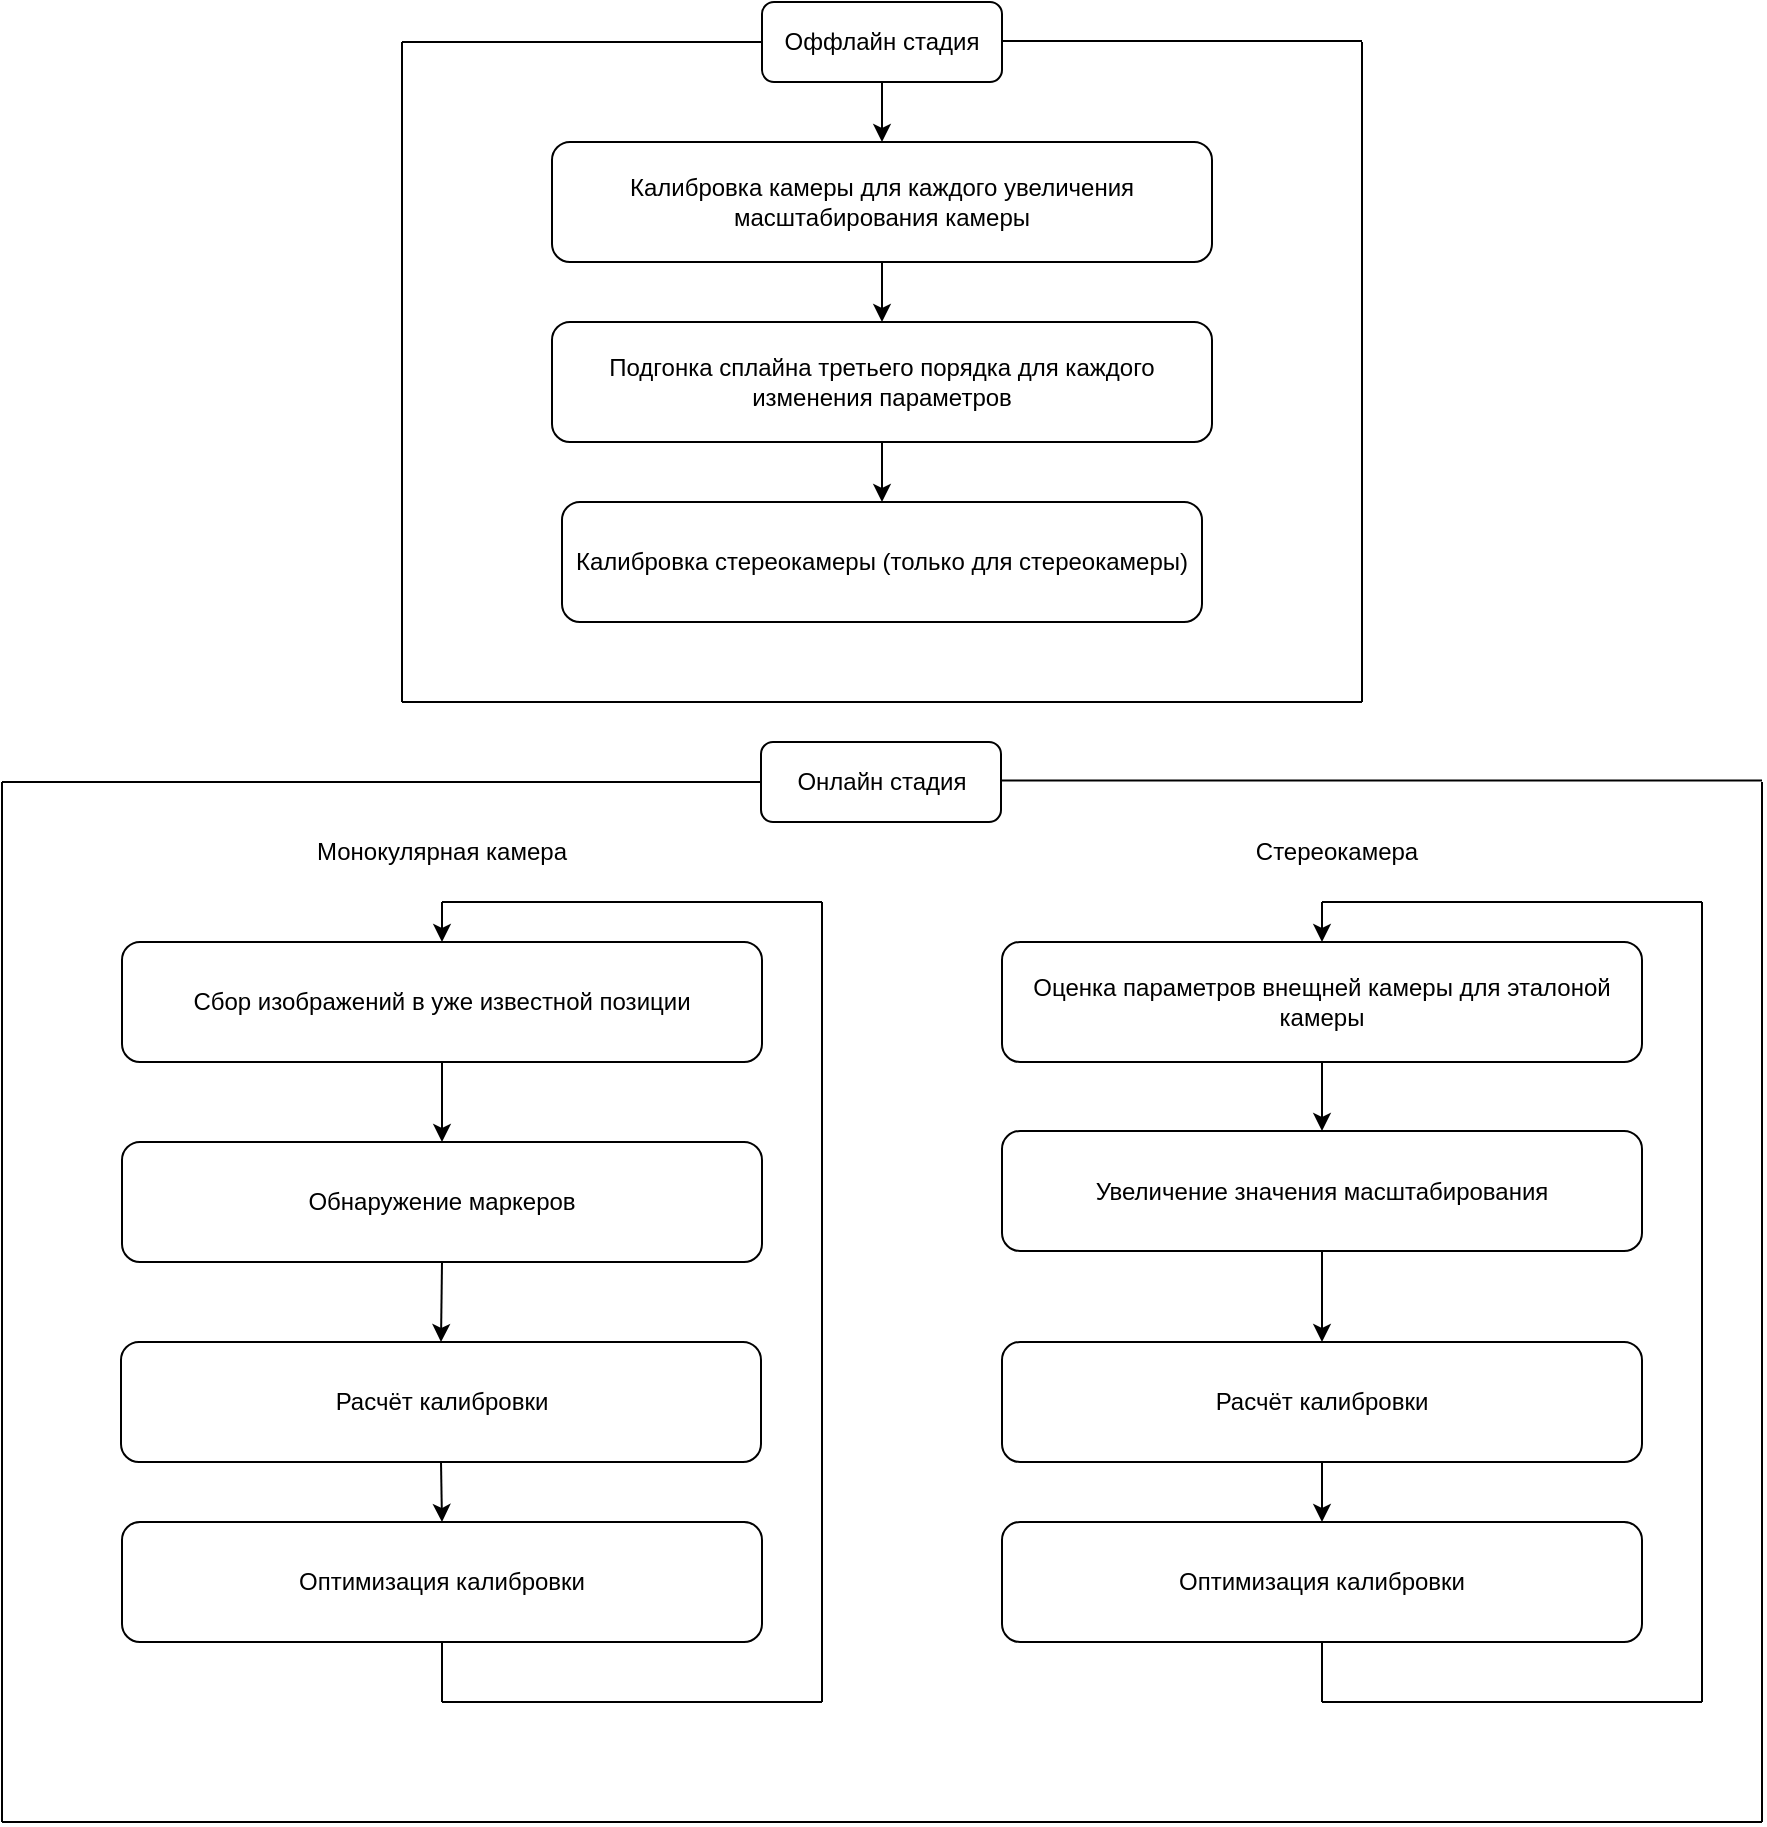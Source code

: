<mxfile version="15.8.7" type="device"><diagram id="-pSo0t54D-RCLr62ONU9" name="Страница 1"><mxGraphModel dx="2331" dy="764" grid="1" gridSize="10" guides="1" tooltips="1" connect="1" arrows="1" fold="1" page="1" pageScale="1" pageWidth="827" pageHeight="1169" math="0" shadow="0"><root><mxCell id="0"/><mxCell id="1" parent="0"/><mxCell id="X_8VzjYymk3M0qDkR9ri-1" value="Оффлайн стадия" style="rounded=1;whiteSpace=wrap;html=1;" vertex="1" parent="1"><mxGeometry x="300" y="10" width="120" height="40" as="geometry"/></mxCell><mxCell id="X_8VzjYymk3M0qDkR9ri-2" value="Калибровка камеры для каждого увеличения масштабирования камеры" style="rounded=1;whiteSpace=wrap;html=1;" vertex="1" parent="1"><mxGeometry x="195" y="80" width="330" height="60" as="geometry"/></mxCell><mxCell id="X_8VzjYymk3M0qDkR9ri-3" value="Подгонка сплайна третьего порядка для каждого изменения параметров" style="rounded=1;whiteSpace=wrap;html=1;" vertex="1" parent="1"><mxGeometry x="195" y="170" width="330" height="60" as="geometry"/></mxCell><mxCell id="X_8VzjYymk3M0qDkR9ri-4" value="Калибровка стереокамеры (только для стереокамеры)" style="rounded=1;whiteSpace=wrap;html=1;" vertex="1" parent="1"><mxGeometry x="200" y="260" width="320" height="60" as="geometry"/></mxCell><mxCell id="X_8VzjYymk3M0qDkR9ri-5" value="" style="endArrow=classic;html=1;rounded=0;exitX=0.5;exitY=1;exitDx=0;exitDy=0;entryX=0.5;entryY=0;entryDx=0;entryDy=0;" edge="1" parent="1" source="X_8VzjYymk3M0qDkR9ri-1" target="X_8VzjYymk3M0qDkR9ri-2"><mxGeometry width="50" height="50" relative="1" as="geometry"><mxPoint x="630" y="140" as="sourcePoint"/><mxPoint x="680" y="90" as="targetPoint"/></mxGeometry></mxCell><mxCell id="X_8VzjYymk3M0qDkR9ri-6" value="" style="endArrow=classic;html=1;rounded=0;exitX=0.5;exitY=1;exitDx=0;exitDy=0;entryX=0.5;entryY=0;entryDx=0;entryDy=0;" edge="1" parent="1" source="X_8VzjYymk3M0qDkR9ri-2" target="X_8VzjYymk3M0qDkR9ri-3"><mxGeometry width="50" height="50" relative="1" as="geometry"><mxPoint x="680" y="220" as="sourcePoint"/><mxPoint x="730" y="170" as="targetPoint"/></mxGeometry></mxCell><mxCell id="X_8VzjYymk3M0qDkR9ri-7" value="" style="endArrow=classic;html=1;rounded=0;exitX=0.5;exitY=1;exitDx=0;exitDy=0;entryX=0.5;entryY=0;entryDx=0;entryDy=0;" edge="1" parent="1" source="X_8VzjYymk3M0qDkR9ri-3" target="X_8VzjYymk3M0qDkR9ri-4"><mxGeometry width="50" height="50" relative="1" as="geometry"><mxPoint x="640" y="290" as="sourcePoint"/><mxPoint x="690" y="240" as="targetPoint"/></mxGeometry></mxCell><mxCell id="X_8VzjYymk3M0qDkR9ri-8" value="" style="endArrow=none;html=1;rounded=0;entryX=0;entryY=0.5;entryDx=0;entryDy=0;" edge="1" parent="1" target="X_8VzjYymk3M0qDkR9ri-1"><mxGeometry width="50" height="50" relative="1" as="geometry"><mxPoint x="120" y="30" as="sourcePoint"/><mxPoint x="100" y="40" as="targetPoint"/></mxGeometry></mxCell><mxCell id="X_8VzjYymk3M0qDkR9ri-9" value="" style="endArrow=none;html=1;rounded=0;" edge="1" parent="1"><mxGeometry width="50" height="50" relative="1" as="geometry"><mxPoint x="120" y="360" as="sourcePoint"/><mxPoint x="120" y="30" as="targetPoint"/></mxGeometry></mxCell><mxCell id="X_8VzjYymk3M0qDkR9ri-11" value="" style="endArrow=none;html=1;rounded=0;entryX=0;entryY=0.5;entryDx=0;entryDy=0;" edge="1" parent="1"><mxGeometry width="50" height="50" relative="1" as="geometry"><mxPoint x="420" y="29.5" as="sourcePoint"/><mxPoint x="600" y="29.5" as="targetPoint"/></mxGeometry></mxCell><mxCell id="X_8VzjYymk3M0qDkR9ri-13" value="" style="endArrow=none;html=1;rounded=0;" edge="1" parent="1"><mxGeometry width="50" height="50" relative="1" as="geometry"><mxPoint x="600" y="360" as="sourcePoint"/><mxPoint x="600" y="30" as="targetPoint"/></mxGeometry></mxCell><mxCell id="X_8VzjYymk3M0qDkR9ri-14" value="" style="endArrow=none;html=1;rounded=0;" edge="1" parent="1"><mxGeometry width="50" height="50" relative="1" as="geometry"><mxPoint x="120" y="360" as="sourcePoint"/><mxPoint x="600" y="360" as="targetPoint"/></mxGeometry></mxCell><mxCell id="X_8VzjYymk3M0qDkR9ri-15" value="Онлайн стадия" style="rounded=1;whiteSpace=wrap;html=1;" vertex="1" parent="1"><mxGeometry x="299.5" y="380" width="120" height="40" as="geometry"/></mxCell><mxCell id="X_8VzjYymk3M0qDkR9ri-22" value="" style="endArrow=none;html=1;rounded=0;entryX=0;entryY=0.5;entryDx=0;entryDy=0;" edge="1" parent="1" target="X_8VzjYymk3M0qDkR9ri-15"><mxGeometry width="50" height="50" relative="1" as="geometry"><mxPoint x="119.5" y="400" as="sourcePoint"/><mxPoint x="99.5" y="410" as="targetPoint"/></mxGeometry></mxCell><mxCell id="X_8VzjYymk3M0qDkR9ri-27" value="Сбор изображений в уже известной позиции" style="rounded=1;whiteSpace=wrap;html=1;" vertex="1" parent="1"><mxGeometry x="-20" y="480" width="320" height="60" as="geometry"/></mxCell><mxCell id="X_8VzjYymk3M0qDkR9ri-28" value="Обнаружение маркеров" style="rounded=1;whiteSpace=wrap;html=1;" vertex="1" parent="1"><mxGeometry x="-20" y="580" width="320" height="60" as="geometry"/></mxCell><mxCell id="X_8VzjYymk3M0qDkR9ri-29" value="Расчёт калибровки" style="rounded=1;whiteSpace=wrap;html=1;" vertex="1" parent="1"><mxGeometry x="-20.5" y="680" width="320" height="60" as="geometry"/></mxCell><mxCell id="X_8VzjYymk3M0qDkR9ri-30" value="Оптимизация калибровки" style="rounded=1;whiteSpace=wrap;html=1;" vertex="1" parent="1"><mxGeometry x="-20" y="770" width="320" height="60" as="geometry"/></mxCell><mxCell id="X_8VzjYymk3M0qDkR9ri-31" value="Оценка параметров внещней камеры для эталоной камеры" style="rounded=1;whiteSpace=wrap;html=1;" vertex="1" parent="1"><mxGeometry x="420" y="480" width="320" height="60" as="geometry"/></mxCell><mxCell id="X_8VzjYymk3M0qDkR9ri-32" value="Увеличение значения масштабирования" style="rounded=1;whiteSpace=wrap;html=1;" vertex="1" parent="1"><mxGeometry x="420" y="574.5" width="320" height="60" as="geometry"/></mxCell><mxCell id="X_8VzjYymk3M0qDkR9ri-33" value="Расчёт калибровки" style="rounded=1;whiteSpace=wrap;html=1;" vertex="1" parent="1"><mxGeometry x="420" y="680" width="320" height="60" as="geometry"/></mxCell><mxCell id="X_8VzjYymk3M0qDkR9ri-34" value="Оптимизация калибровки" style="rounded=1;whiteSpace=wrap;html=1;" vertex="1" parent="1"><mxGeometry x="420" y="770" width="320" height="60" as="geometry"/></mxCell><mxCell id="X_8VzjYymk3M0qDkR9ri-35" value="Монокулярная камера" style="text;html=1;strokeColor=none;fillColor=none;align=center;verticalAlign=middle;whiteSpace=wrap;rounded=0;" vertex="1" parent="1"><mxGeometry x="50" y="420" width="180" height="30" as="geometry"/></mxCell><mxCell id="X_8VzjYymk3M0qDkR9ri-36" value="Стереокамера" style="text;html=1;strokeColor=none;fillColor=none;align=center;verticalAlign=middle;whiteSpace=wrap;rounded=0;" vertex="1" parent="1"><mxGeometry x="520" y="420" width="135" height="30" as="geometry"/></mxCell><mxCell id="X_8VzjYymk3M0qDkR9ri-38" value="" style="endArrow=classic;html=1;rounded=0;exitX=0.5;exitY=1;exitDx=0;exitDy=0;entryX=0.5;entryY=0;entryDx=0;entryDy=0;" edge="1" parent="1" source="X_8VzjYymk3M0qDkR9ri-27" target="X_8VzjYymk3M0qDkR9ri-28"><mxGeometry width="50" height="50" relative="1" as="geometry"><mxPoint x="-90" y="640" as="sourcePoint"/><mxPoint x="-40" y="590" as="targetPoint"/></mxGeometry></mxCell><mxCell id="X_8VzjYymk3M0qDkR9ri-39" value="" style="endArrow=classic;html=1;rounded=0;exitX=0.5;exitY=1;exitDx=0;exitDy=0;entryX=0.5;entryY=0;entryDx=0;entryDy=0;" edge="1" parent="1" source="X_8VzjYymk3M0qDkR9ri-28" target="X_8VzjYymk3M0qDkR9ri-29"><mxGeometry width="50" height="50" relative="1" as="geometry"><mxPoint x="-160" y="720" as="sourcePoint"/><mxPoint x="-110" y="670" as="targetPoint"/></mxGeometry></mxCell><mxCell id="X_8VzjYymk3M0qDkR9ri-40" value="" style="endArrow=classic;html=1;rounded=0;exitX=0.5;exitY=1;exitDx=0;exitDy=0;entryX=0.5;entryY=0;entryDx=0;entryDy=0;" edge="1" parent="1" source="X_8VzjYymk3M0qDkR9ri-29" target="X_8VzjYymk3M0qDkR9ri-30"><mxGeometry width="50" height="50" relative="1" as="geometry"><mxPoint x="-100" y="750" as="sourcePoint"/><mxPoint x="-50" y="700" as="targetPoint"/></mxGeometry></mxCell><mxCell id="X_8VzjYymk3M0qDkR9ri-41" value="" style="endArrow=classic;html=1;rounded=0;exitX=0.5;exitY=1;exitDx=0;exitDy=0;entryX=0.5;entryY=0;entryDx=0;entryDy=0;" edge="1" parent="1" source="X_8VzjYymk3M0qDkR9ri-31" target="X_8VzjYymk3M0qDkR9ri-32"><mxGeometry width="50" height="50" relative="1" as="geometry"><mxPoint x="-150" y="700" as="sourcePoint"/><mxPoint x="-100" y="650" as="targetPoint"/></mxGeometry></mxCell><mxCell id="X_8VzjYymk3M0qDkR9ri-42" value="" style="endArrow=classic;html=1;rounded=0;exitX=0.5;exitY=1;exitDx=0;exitDy=0;entryX=0.5;entryY=0;entryDx=0;entryDy=0;" edge="1" parent="1" source="X_8VzjYymk3M0qDkR9ri-32" target="X_8VzjYymk3M0qDkR9ri-33"><mxGeometry width="50" height="50" relative="1" as="geometry"><mxPoint x="850" y="620" as="sourcePoint"/><mxPoint x="900" y="570" as="targetPoint"/></mxGeometry></mxCell><mxCell id="X_8VzjYymk3M0qDkR9ri-43" value="" style="endArrow=classic;html=1;rounded=0;exitX=0.5;exitY=1;exitDx=0;exitDy=0;" edge="1" parent="1" source="X_8VzjYymk3M0qDkR9ri-33"><mxGeometry width="50" height="50" relative="1" as="geometry"><mxPoint x="540" y="910" as="sourcePoint"/><mxPoint x="580" y="770" as="targetPoint"/></mxGeometry></mxCell><mxCell id="X_8VzjYymk3M0qDkR9ri-44" value="" style="endArrow=none;html=1;rounded=0;exitX=0.5;exitY=1;exitDx=0;exitDy=0;" edge="1" parent="1" source="X_8VzjYymk3M0qDkR9ri-30"><mxGeometry width="50" height="50" relative="1" as="geometry"><mxPoint x="200" y="910" as="sourcePoint"/><mxPoint x="140" y="860" as="targetPoint"/></mxGeometry></mxCell><mxCell id="X_8VzjYymk3M0qDkR9ri-45" value="" style="endArrow=none;html=1;rounded=0;" edge="1" parent="1"><mxGeometry width="50" height="50" relative="1" as="geometry"><mxPoint x="140" y="860" as="sourcePoint"/><mxPoint x="330" y="860" as="targetPoint"/></mxGeometry></mxCell><mxCell id="X_8VzjYymk3M0qDkR9ri-46" value="" style="endArrow=none;html=1;rounded=0;" edge="1" parent="1"><mxGeometry width="50" height="50" relative="1" as="geometry"><mxPoint x="330" y="860" as="sourcePoint"/><mxPoint x="330" y="460" as="targetPoint"/></mxGeometry></mxCell><mxCell id="X_8VzjYymk3M0qDkR9ri-48" value="" style="endArrow=none;html=1;rounded=0;" edge="1" parent="1"><mxGeometry width="50" height="50" relative="1" as="geometry"><mxPoint x="330" y="460" as="sourcePoint"/><mxPoint x="140" y="460" as="targetPoint"/></mxGeometry></mxCell><mxCell id="X_8VzjYymk3M0qDkR9ri-49" value="" style="endArrow=classic;html=1;rounded=0;entryX=0.5;entryY=0;entryDx=0;entryDy=0;" edge="1" parent="1" target="X_8VzjYymk3M0qDkR9ri-27"><mxGeometry width="50" height="50" relative="1" as="geometry"><mxPoint x="140" y="460" as="sourcePoint"/><mxPoint x="-70" y="610" as="targetPoint"/></mxGeometry></mxCell><mxCell id="X_8VzjYymk3M0qDkR9ri-53" value="" style="endArrow=none;html=1;rounded=0;exitX=0.5;exitY=1;exitDx=0;exitDy=0;" edge="1" parent="1" source="X_8VzjYymk3M0qDkR9ri-34"><mxGeometry width="50" height="50" relative="1" as="geometry"><mxPoint x="150" y="840" as="sourcePoint"/><mxPoint x="580" y="860" as="targetPoint"/></mxGeometry></mxCell><mxCell id="X_8VzjYymk3M0qDkR9ri-54" value="" style="endArrow=none;html=1;rounded=0;" edge="1" parent="1"><mxGeometry width="50" height="50" relative="1" as="geometry"><mxPoint x="580" y="860" as="sourcePoint"/><mxPoint x="770" y="860" as="targetPoint"/></mxGeometry></mxCell><mxCell id="X_8VzjYymk3M0qDkR9ri-55" value="" style="endArrow=none;html=1;rounded=0;" edge="1" parent="1"><mxGeometry width="50" height="50" relative="1" as="geometry"><mxPoint x="770" y="860" as="sourcePoint"/><mxPoint x="770" y="460" as="targetPoint"/></mxGeometry></mxCell><mxCell id="X_8VzjYymk3M0qDkR9ri-58" value="" style="endArrow=classic;html=1;rounded=0;entryX=0.5;entryY=0;entryDx=0;entryDy=0;" edge="1" parent="1" target="X_8VzjYymk3M0qDkR9ri-31"><mxGeometry width="50" height="50" relative="1" as="geometry"><mxPoint x="580" y="460" as="sourcePoint"/><mxPoint x="690" y="440" as="targetPoint"/></mxGeometry></mxCell><mxCell id="X_8VzjYymk3M0qDkR9ri-59" value="" style="endArrow=none;html=1;rounded=0;" edge="1" parent="1"><mxGeometry width="50" height="50" relative="1" as="geometry"><mxPoint x="580" y="460" as="sourcePoint"/><mxPoint x="770" y="460" as="targetPoint"/></mxGeometry></mxCell><mxCell id="X_8VzjYymk3M0qDkR9ri-60" value="" style="endArrow=none;html=1;rounded=0;" edge="1" parent="1"><mxGeometry width="50" height="50" relative="1" as="geometry"><mxPoint x="-80" y="400" as="sourcePoint"/><mxPoint x="120" y="400" as="targetPoint"/></mxGeometry></mxCell><mxCell id="X_8VzjYymk3M0qDkR9ri-61" value="" style="endArrow=none;html=1;rounded=0;" edge="1" parent="1"><mxGeometry width="50" height="50" relative="1" as="geometry"><mxPoint x="-80" y="920" as="sourcePoint"/><mxPoint x="-80" y="400" as="targetPoint"/></mxGeometry></mxCell><mxCell id="X_8VzjYymk3M0qDkR9ri-62" value="" style="endArrow=none;html=1;rounded=0;" edge="1" parent="1"><mxGeometry width="50" height="50" relative="1" as="geometry"><mxPoint x="-80" y="920" as="sourcePoint"/><mxPoint x="800" y="920" as="targetPoint"/></mxGeometry></mxCell><mxCell id="X_8VzjYymk3M0qDkR9ri-65" value="" style="endArrow=none;html=1;rounded=0;entryX=0;entryY=0.5;entryDx=0;entryDy=0;" edge="1" parent="1"><mxGeometry width="50" height="50" relative="1" as="geometry"><mxPoint x="420" y="399.29" as="sourcePoint"/><mxPoint x="600" y="399.29" as="targetPoint"/></mxGeometry></mxCell><mxCell id="X_8VzjYymk3M0qDkR9ri-66" value="" style="endArrow=none;html=1;rounded=0;" edge="1" parent="1"><mxGeometry width="50" height="50" relative="1" as="geometry"><mxPoint x="600" y="399.29" as="sourcePoint"/><mxPoint x="800" y="399.29" as="targetPoint"/></mxGeometry></mxCell><mxCell id="X_8VzjYymk3M0qDkR9ri-67" value="" style="endArrow=none;html=1;rounded=0;" edge="1" parent="1"><mxGeometry width="50" height="50" relative="1" as="geometry"><mxPoint x="800" y="920" as="sourcePoint"/><mxPoint x="800" y="400" as="targetPoint"/></mxGeometry></mxCell></root></mxGraphModel></diagram></mxfile>